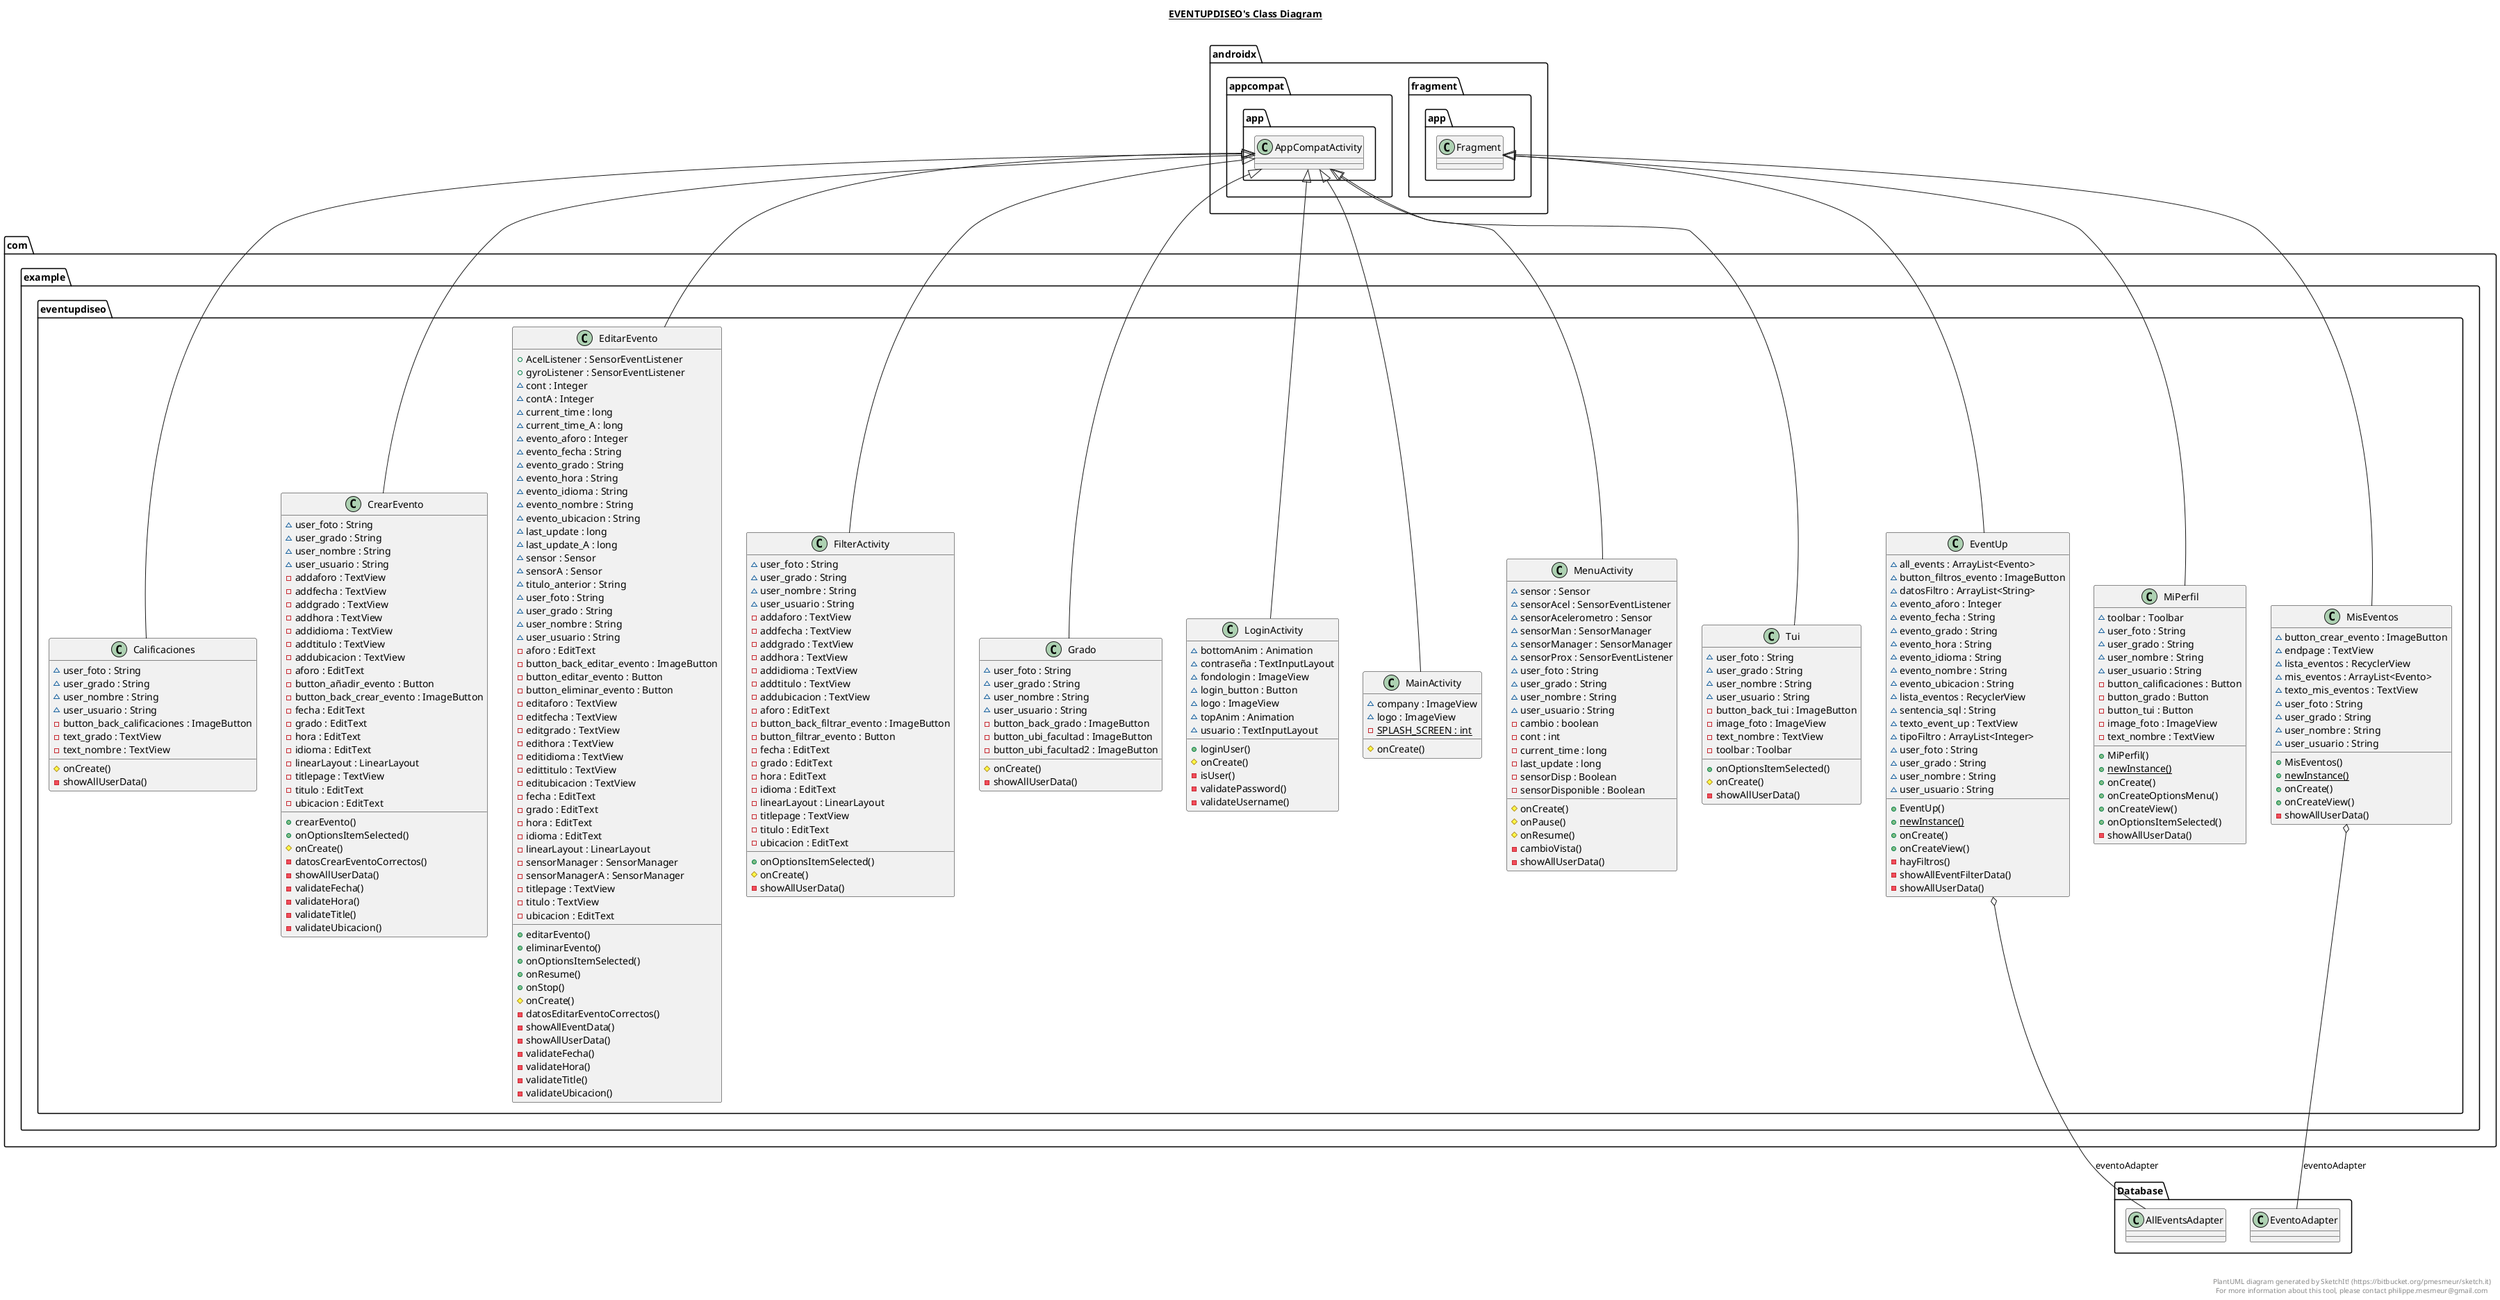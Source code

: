 @startuml

title __EVENTUPDISEO's Class Diagram__\n

  namespace com.example.eventupdiseo {
    class com.example.eventupdiseo.Calificaciones {
        ~ user_foto : String
        ~ user_grado : String
        ~ user_nombre : String
        ~ user_usuario : String
        - button_back_calificaciones : ImageButton
        - text_grado : TextView
        - text_nombre : TextView
        # onCreate()
        - showAllUserData()
    }
  }
  

  namespace com.example.eventupdiseo {
    class com.example.eventupdiseo.CrearEvento {
        ~ user_foto : String
        ~ user_grado : String
        ~ user_nombre : String
        ~ user_usuario : String
        - addaforo : TextView
        - addfecha : TextView
        - addgrado : TextView
        - addhora : TextView
        - addidioma : TextView
        - addtitulo : TextView
        - addubicacion : TextView
        - aforo : EditText
        - button_añadir_evento : Button
        - button_back_crear_evento : ImageButton
        - fecha : EditText
        - grado : EditText
        - hora : EditText
        - idioma : EditText
        - linearLayout : LinearLayout
        - titlepage : TextView
        - titulo : EditText
        - ubicacion : EditText
        + crearEvento()
        + onOptionsItemSelected()
        # onCreate()
        - datosCrearEventoCorrectos()
        - showAllUserData()
        - validateFecha()
        - validateHora()
        - validateTitle()
        - validateUbicacion()
    }
  }
  

  namespace com.example.eventupdiseo {
    class com.example.eventupdiseo.EditarEvento {
        + AcelListener : SensorEventListener
        + gyroListener : SensorEventListener
        ~ cont : Integer
        ~ contA : Integer
        ~ current_time : long
        ~ current_time_A : long
        ~ evento_aforo : Integer
        ~ evento_fecha : String
        ~ evento_grado : String
        ~ evento_hora : String
        ~ evento_idioma : String
        ~ evento_nombre : String
        ~ evento_ubicacion : String
        ~ last_update : long
        ~ last_update_A : long
        ~ sensor : Sensor
        ~ sensorA : Sensor
        ~ titulo_anterior : String
        ~ user_foto : String
        ~ user_grado : String
        ~ user_nombre : String
        ~ user_usuario : String
        - aforo : EditText
        - button_back_editar_evento : ImageButton
        - button_editar_evento : Button
        - button_eliminar_evento : Button
        - editaforo : TextView
        - editfecha : TextView
        - editgrado : TextView
        - edithora : TextView
        - editidioma : TextView
        - edittitulo : TextView
        - editubicacion : TextView
        - fecha : EditText
        - grado : EditText
        - hora : EditText
        - idioma : EditText
        - linearLayout : LinearLayout
        - sensorManager : SensorManager
        - sensorManagerA : SensorManager
        - titlepage : TextView
        - titulo : TextView
        - ubicacion : EditText
        + editarEvento()
        + eliminarEvento()
        + onOptionsItemSelected()
        + onResume()
        + onStop()
        # onCreate()
        - datosEditarEventoCorrectos()
        - showAllEventData()
        - showAllUserData()
        - validateFecha()
        - validateHora()
        - validateTitle()
        - validateUbicacion()
    }
  }
  

  namespace com.example.eventupdiseo {
    class com.example.eventupdiseo.EventUp {
        ~ all_events : ArrayList<Evento>
        ~ button_filtros_evento : ImageButton
        ~ datosFiltro : ArrayList<String>
        ~ evento_aforo : Integer
        ~ evento_fecha : String
        ~ evento_grado : String
        ~ evento_hora : String
        ~ evento_idioma : String
        ~ evento_nombre : String
        ~ evento_ubicacion : String
        ~ lista_eventos : RecyclerView
        ~ sentencia_sql : String
        ~ texto_event_up : TextView
        ~ tipoFiltro : ArrayList<Integer>
        ~ user_foto : String
        ~ user_grado : String
        ~ user_nombre : String
        ~ user_usuario : String
        + EventUp()
        {static} + newInstance()
        + onCreate()
        + onCreateView()
        - hayFiltros()
        - showAllEventFilterData()
        - showAllUserData()
    }
  }
  

  namespace com.example.eventupdiseo {
    class com.example.eventupdiseo.FilterActivity {
        ~ user_foto : String
        ~ user_grado : String
        ~ user_nombre : String
        ~ user_usuario : String
        - addaforo : TextView
        - addfecha : TextView
        - addgrado : TextView
        - addhora : TextView
        - addidioma : TextView
        - addtitulo : TextView
        - addubicacion : TextView
        - aforo : EditText
        - button_back_filtrar_evento : ImageButton
        - button_filtrar_evento : Button
        - fecha : EditText
        - grado : EditText
        - hora : EditText
        - idioma : EditText
        - linearLayout : LinearLayout
        - titlepage : TextView
        - titulo : EditText
        - ubicacion : EditText
        + onOptionsItemSelected()
        # onCreate()
        - showAllUserData()
    }
  }
  

  namespace com.example.eventupdiseo {
    class com.example.eventupdiseo.Grado {
        ~ user_foto : String
        ~ user_grado : String
        ~ user_nombre : String
        ~ user_usuario : String
        - button_back_grado : ImageButton
        - button_ubi_facultad : ImageButton
        - button_ubi_facultad2 : ImageButton
        # onCreate()
        - showAllUserData()
    }
  }
  

  namespace com.example.eventupdiseo {
    class com.example.eventupdiseo.LoginActivity {
        ~ bottomAnim : Animation
        ~ contraseña : TextInputLayout
        ~ fondologin : ImageView
        ~ login_button : Button
        ~ logo : ImageView
        ~ topAnim : Animation
        ~ usuario : TextInputLayout
        + loginUser()
        # onCreate()
        - isUser()
        - validatePassword()
        - validateUsername()
    }
  }
  

  namespace com.example.eventupdiseo {
    class com.example.eventupdiseo.MainActivity {
        ~ company : ImageView
        ~ logo : ImageView
        {static} - SPLASH_SCREEN : int
        # onCreate()
    }
  }
  

  namespace com.example.eventupdiseo {
    class com.example.eventupdiseo.MenuActivity {
        ~ sensor : Sensor
        ~ sensorAcel : SensorEventListener
        ~ sensorAcelerometro : Sensor
        ~ sensorMan : SensorManager
        ~ sensorManager : SensorManager
        ~ sensorProx : SensorEventListener
        ~ user_foto : String
        ~ user_grado : String
        ~ user_nombre : String
        ~ user_usuario : String
        - cambio : boolean
        - cont : int
        - current_time : long
        - last_update : long
        - sensorDisp : Boolean
        - sensorDisponible : Boolean
        # onCreate()
        # onPause()
        # onResume()
        - cambioVista()
        - showAllUserData()
    }
  }
  

  namespace com.example.eventupdiseo {
    class com.example.eventupdiseo.MiPerfil {
        ~ toolbar : Toolbar
        ~ user_foto : String
        ~ user_grado : String
        ~ user_nombre : String
        ~ user_usuario : String
        - button_calificaciones : Button
        - button_grado : Button
        - button_tui : Button
        - image_foto : ImageView
        - text_nombre : TextView
        + MiPerfil()
        {static} + newInstance()
        + onCreate()
        + onCreateOptionsMenu()
        + onCreateView()
        + onOptionsItemSelected()
        - showAllUserData()
    }
  }
  

  namespace com.example.eventupdiseo {
    class com.example.eventupdiseo.MisEventos {
        ~ button_crear_evento : ImageButton
        ~ endpage : TextView
        ~ lista_eventos : RecyclerView
        ~ mis_eventos : ArrayList<Evento>
        ~ texto_mis_eventos : TextView
        ~ user_foto : String
        ~ user_grado : String
        ~ user_nombre : String
        ~ user_usuario : String
        + MisEventos()
        {static} + newInstance()
        + onCreate()
        + onCreateView()
        - showAllUserData()
    }
  }
  

  namespace com.example.eventupdiseo {
    class com.example.eventupdiseo.Tui {
        ~ user_foto : String
        ~ user_grado : String
        ~ user_nombre : String
        ~ user_usuario : String
        - button_back_tui : ImageButton
        - image_foto : ImageView
        - text_nombre : TextView
        - toolbar : Toolbar
        + onOptionsItemSelected()
        # onCreate()
        - showAllUserData()
    }
  }
  

  com.example.eventupdiseo.Calificaciones -up-|> androidx.appcompat.app.AppCompatActivity
  com.example.eventupdiseo.CrearEvento -up-|> androidx.appcompat.app.AppCompatActivity
  com.example.eventupdiseo.EditarEvento -up-|> androidx.appcompat.app.AppCompatActivity
  com.example.eventupdiseo.EventUp -up-|> androidx.fragment.app.Fragment
  com.example.eventupdiseo.EventUp o-- Database.AllEventsAdapter : eventoAdapter
  com.example.eventupdiseo.FilterActivity -up-|> androidx.appcompat.app.AppCompatActivity
  com.example.eventupdiseo.Grado -up-|> androidx.appcompat.app.AppCompatActivity
  com.example.eventupdiseo.LoginActivity -up-|> androidx.appcompat.app.AppCompatActivity
  com.example.eventupdiseo.MainActivity -up-|> androidx.appcompat.app.AppCompatActivity
  com.example.eventupdiseo.MenuActivity -up-|> androidx.appcompat.app.AppCompatActivity
  com.example.eventupdiseo.MiPerfil -up-|> androidx.fragment.app.Fragment
  com.example.eventupdiseo.MisEventos -up-|> androidx.fragment.app.Fragment
  com.example.eventupdiseo.MisEventos o-- Database.EventoAdapter : eventoAdapter
  com.example.eventupdiseo.Tui -up-|> androidx.appcompat.app.AppCompatActivity


right footer


PlantUML diagram generated by SketchIt! (https://bitbucket.org/pmesmeur/sketch.it)
For more information about this tool, please contact philippe.mesmeur@gmail.com
endfooter

@enduml
